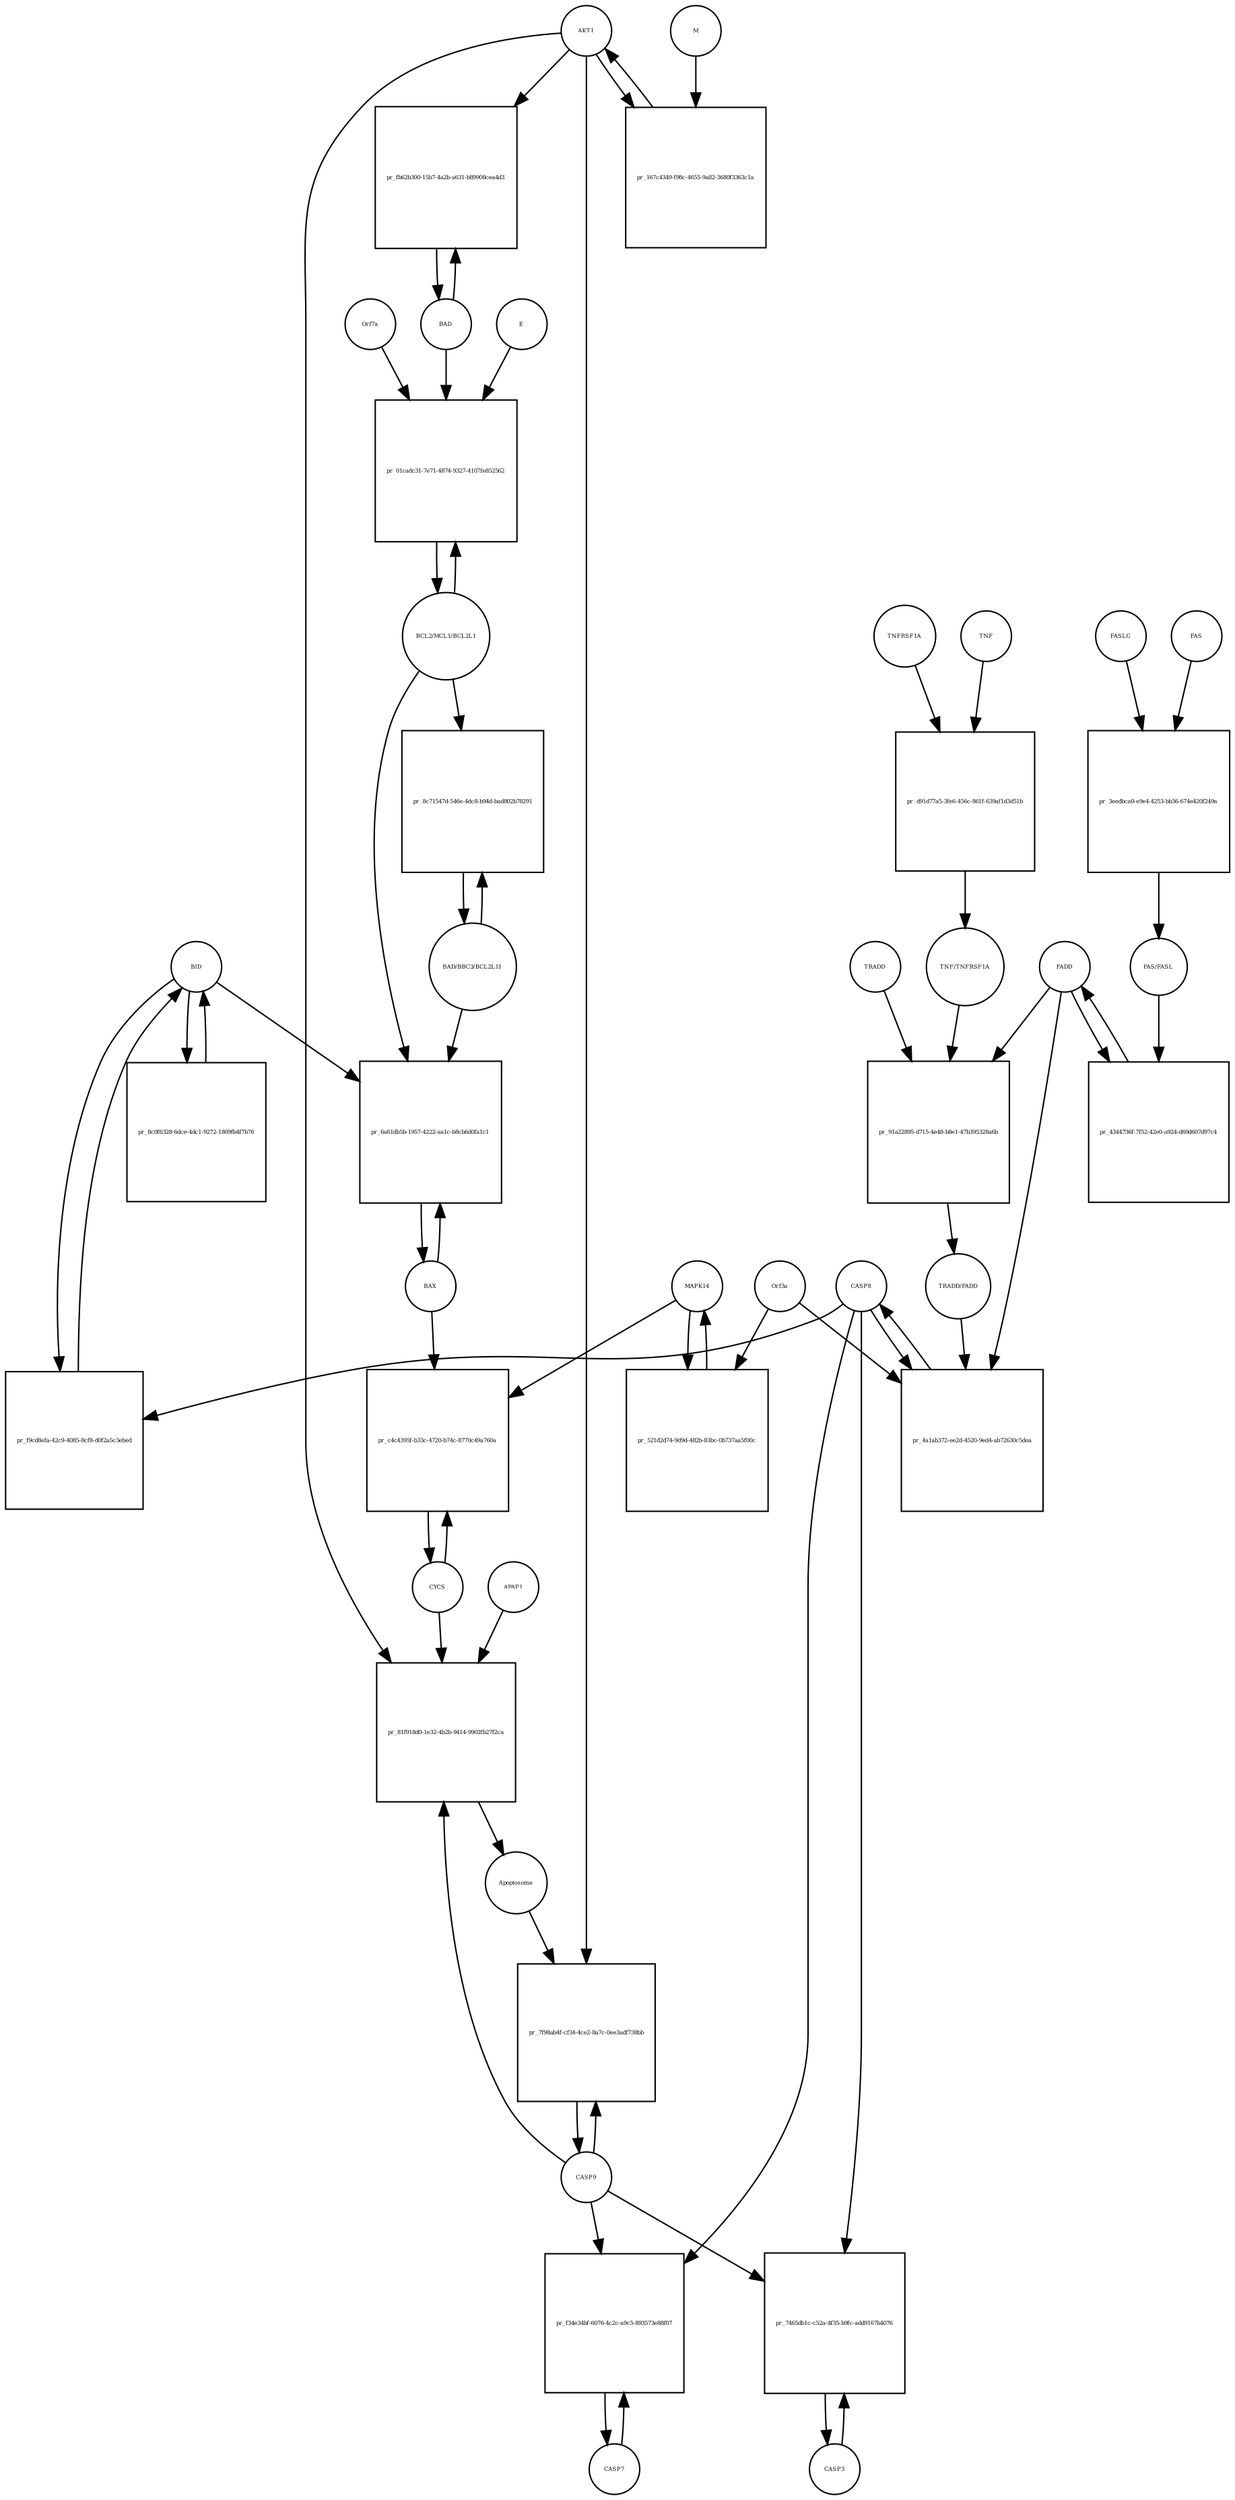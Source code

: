 strict digraph  {
BID [annotation="", bipartite=0, cls=macromolecule, fontsize=4, label=BID, shape=circle];
"pr_f9cd8efa-42c9-4085-8cf8-d0f2a5c3ebed" [annotation="", bipartite=1, cls=process, fontsize=4, label="pr_f9cd8efa-42c9-4085-8cf8-d0f2a5c3ebed", shape=square];
CASP8 [annotation="urn_miriam_hgnc_1509|urn_miriam_hgnc.symbol_CASP8|urn_miriam_doi_10.1038%2Fs41392-020-00334-0|urn_miriam_uniprot_Q14790|urn_miriam_ncbigene_841|urn_miriam_ec-code_3.4.22.61|urn_miriam_refseq_NM_001228|urn_miriam_ensembl_ENSG00000064012", bipartite=0, cls=macromolecule, fontsize=4, label=CASP8, shape=circle];
CASP9 [annotation="", bipartite=0, cls=macromolecule, fontsize=4, label=CASP9, shape=circle];
"pr_7f98ab4f-cf34-4ce2-8a7c-0ee3adf738bb" [annotation="", bipartite=1, cls=process, fontsize=4, label="pr_7f98ab4f-cf34-4ce2-8a7c-0ee3adf738bb", shape=square];
Apoptosome [annotation="", bipartite=0, cls=complex, fontsize=4, label=Apoptosome, shape=circle];
AKT1 [annotation="", bipartite=0, cls=macromolecule, fontsize=4, label=AKT1, shape=circle];
FADD [annotation="", bipartite=0, cls=macromolecule, fontsize=4, label=FADD, shape=circle];
"pr_91a22895-d715-4e48-b8e1-47b395328a6b" [annotation="", bipartite=1, cls=process, fontsize=4, label="pr_91a22895-d715-4e48-b8e1-47b395328a6b", shape=square];
TRADD [annotation="urn_miriam_ncbigene_8717|urn_miriam_ensembl_ENSG00000102871|urn_miriam_refseq_NM_001323552|urn_miriam_uniprot_Q15628|urn_miriam_hgnc_12030|urn_miriam_hgnc.symbol_TRADD", bipartite=0, cls=macromolecule, fontsize=4, label=TRADD, shape=circle];
"TRADD/FADD" [annotation="", bipartite=0, cls=complex, fontsize=4, label="TRADD/FADD", shape=circle];
"TNF/TNFRSF1A" [annotation="", bipartite=0, cls=complex, fontsize=4, label="TNF/TNFRSF1A", shape=circle];
"pr_4344736f-7f52-42e0-a924-d69d607d97c4" [annotation="", bipartite=1, cls=process, fontsize=4, label="pr_4344736f-7f52-42e0-a924-d69d607d97c4", shape=square];
"FAS/FASL" [annotation="", bipartite=0, cls=complex, fontsize=4, label="FAS/FASL", shape=circle];
"BCL2/MCL1/BCL2L1" [annotation="", bipartite=0, cls=complex, fontsize=4, label="BCL2/MCL1/BCL2L1", shape=circle];
"pr_01cadc31-7e71-4874-9327-4107fe852562" [annotation="", bipartite=1, cls=process, fontsize=4, label="pr_01cadc31-7e71-4874-9327-4107fe852562", shape=square];
Orf7a [annotation="urn_miriam_hgnc.symbol_ORF7a|urn_miriam_uniprot_Q19QW4|urn_miriam_ncbigene_1489674", bipartite=0, cls=macromolecule, fontsize=4, label=Orf7a, shape=circle];
E [annotation="urn_miriam_uniprot_P59637|urn_miriam_ncbigene_1489671|urn_miriam_hgnc.symbol_E|urn_miriam_pubmed_32785274|urn_miriam_pubmed_32818817", bipartite=0, cls=macromolecule, fontsize=4, label=E, shape=circle];
BAD [annotation="", bipartite=0, cls=macromolecule, fontsize=4, label=BAD, shape=circle];
"BAD/BBC3/BCL2L11" [annotation="", bipartite=0, cls=complex, fontsize=4, label="BAD/BBC3/BCL2L11", shape=circle];
"pr_8c71547d-546e-4dc8-b94d-bad802b78291" [annotation="", bipartite=1, cls=process, fontsize=4, label="pr_8c71547d-546e-4dc8-b94d-bad802b78291", shape=square];
TNFRSF1A [annotation="urn_miriam_ncbigene_7132|urn_miriam_refseq_NM_001065|urn_miriam_ensembl_ENSG00000067182|urn_miriam_uniprot_P19438|urn_miriam_hgnc.symbol_TNFRSF1A|urn_miriam_hgnc_11916", bipartite=0, cls=macromolecule, fontsize=4, label=TNFRSF1A, shape=circle];
"pr_d91d77a5-3fe6-456c-861f-639af1d3d51b" [annotation="", bipartite=1, cls=process, fontsize=4, label="pr_d91d77a5-3fe6-456c-861f-639af1d3d51b", shape=square];
TNF [annotation="urn_miriam_refseq_NM_000594|urn_miriam_hgnc.symbol_TNF|urn_miriam_uniprot_P01375|urn_miriam_hgnc_11892|urn_miriam_ncbigene_7124|urn_miriam_ensembl_ENSG00000232810", bipartite=0, cls=macromolecule, fontsize=4, label=TNF, shape=circle];
CYCS [annotation="urn_miriam_hgnc_19986|urn_miriam_uniprot_P99999|urn_miriam_ncbigene_54205|urn_miriam_hgnc.symbol_CYCS|urn_miriam_ensembl_ENSG00000172115|urn_miriam_refseq_NM_018947", bipartite=0, cls=macromolecule, fontsize=4, label=CYCS, shape=circle];
"pr_c4c4395f-b33c-4720-b74c-8770c49a760a" [annotation="", bipartite=1, cls=process, fontsize=4, label="pr_c4c4395f-b33c-4720-b74c-8770c49a760a", shape=square];
MAPK14 [annotation="", bipartite=0, cls=macromolecule, fontsize=4, label=MAPK14, shape=circle];
BAX [annotation="", bipartite=0, cls=macromolecule, fontsize=4, label=BAX, shape=circle];
FASLG [annotation="urn_miriam_hgnc.symbol_FASLG|urn_miriam_ncbigene_356|urn_miriam_refseq_NM_000639|urn_miriam_ensembl_ENSG00000117560|urn_miriam_uniprot_P48023|urn_miriam_hgnc_11936|urn_miriam_doi_10.1101%2F2020.12.04.412494", bipartite=0, cls=macromolecule, fontsize=4, label=FASLG, shape=circle];
"pr_3eedbca0-e9e4-4253-bb36-674e420f249a" [annotation="", bipartite=1, cls=process, fontsize=4, label="pr_3eedbca0-e9e4-4253-bb36-674e420f249a", shape=square];
FAS [annotation="urn_miriam_hgnc_11920|urn_miriam_uniprot_P25445|urn_miriam_refseq_NM_000043|urn_miriam_ensembl_ENSG00000026103|urn_miriam_ncbigene_355|urn_miriam_hgnc.symbol_FAS", bipartite=0, cls=macromolecule, fontsize=4, label=FAS, shape=circle];
"pr_521d2d74-9d9d-482b-83bc-0b737aa5f00c" [annotation="", bipartite=1, cls=process, fontsize=4, label="pr_521d2d74-9d9d-482b-83bc-0b737aa5f00c", shape=square];
Orf3a [annotation="urn_miriam_uniprot_P59637|urn_miriam_ncbigene_1489671|urn_miriam_hgnc.symbol_E|urn_miriam_pubmed_33100263|urn_miriam_pubmed_32555321|urn_miriam_ncbiprotein_YP_009724391.1", bipartite=0, cls=macromolecule, fontsize=4, label=Orf3a, shape=circle];
CASP3 [annotation=urn_miriam_pubmed_32555321, bipartite=0, cls=macromolecule, fontsize=4, label=CASP3, shape=circle];
"pr_7465db1c-c52a-4f35-b9fc-add9167b4076" [annotation="", bipartite=1, cls=process, fontsize=4, label="pr_7465db1c-c52a-4f35-b9fc-add9167b4076", shape=square];
"pr_fb62b300-15b7-4a2b-a631-b89908cea4d3" [annotation="", bipartite=1, cls=process, fontsize=4, label="pr_fb62b300-15b7-4a2b-a631-b89908cea4d3", shape=square];
"pr_6a61db5b-1957-4222-aa1c-b8cb6d0fa1c1" [annotation="", bipartite=1, cls=process, fontsize=4, label="pr_6a61db5b-1957-4222-aa1c-b8cb6d0fa1c1", shape=square];
"pr_167c4349-f98c-4655-9a82-3680f3363c1a" [annotation="", bipartite=1, cls=process, fontsize=4, label="pr_167c4349-f98c-4655-9a82-3680f3363c1a", shape=square];
M [annotation="urn_miriam_ncbiprotein_APO40582|urn_miriam_pubmed_16845612", bipartite=0, cls=macromolecule, fontsize=4, label=M, shape=circle];
"pr_81f918d0-1e32-4b2b-9414-9902fb27f2ca" [annotation="", bipartite=1, cls=process, fontsize=4, label="pr_81f918d0-1e32-4b2b-9414-9902fb27f2ca", shape=square];
APAF1 [annotation="urn_miriam_ncbigene_317|urn_miriam_hgnc_576|urn_miriam_refseq_NM_181861.1|urn_miriam_hgnc.symbol_APAF1|urn_miriam_uniprot_O14727|urn_miriam_ensembl_ENSG00000120868", bipartite=0, cls=macromolecule, fontsize=4, label=APAF1, shape=circle];
"pr_4a1ab372-ee2d-4520-9ed4-ab72630c5dea" [annotation="", bipartite=1, cls=process, fontsize=4, label="pr_4a1ab372-ee2d-4520-9ed4-ab72630c5dea", shape=square];
CASP7 [annotation="", bipartite=0, cls=macromolecule, fontsize=4, label=CASP7, shape=circle];
"pr_f34e34bf-6076-4c2c-a9c5-893573e88f07" [annotation="", bipartite=1, cls=process, fontsize=4, label="pr_f34e34bf-6076-4c2c-a9c5-893573e88f07", shape=square];
"pr_8c0f6328-6dce-4dc1-9272-1809fb4f7b76" [annotation="", bipartite=1, cls=process, fontsize=4, label="pr_8c0f6328-6dce-4dc1-9272-1809fb4f7b76", shape=square];
BID -> "pr_f9cd8efa-42c9-4085-8cf8-d0f2a5c3ebed"  [annotation="", interaction_type=consumption];
BID -> "pr_6a61db5b-1957-4222-aa1c-b8cb6d0fa1c1"  [annotation="urn_miriam_pubmed_31226023|urn_miriam_kegg.pathway_hsa04210", interaction_type=catalysis];
BID -> "pr_8c0f6328-6dce-4dc1-9272-1809fb4f7b76"  [annotation="", interaction_type=consumption];
"pr_f9cd8efa-42c9-4085-8cf8-d0f2a5c3ebed" -> BID  [annotation="", interaction_type=production];
CASP8 -> "pr_f9cd8efa-42c9-4085-8cf8-d0f2a5c3ebed"  [annotation="urn_miriam_pubmed_31226023|urn_miriam_kegg.pathway_hsa04210", interaction_type=catalysis];
CASP8 -> "pr_7465db1c-c52a-4f35-b9fc-add9167b4076"  [annotation="urn_miriam_pubmed_31226023|urn_miriam_kegg.pathway_hsa04210", interaction_type=catalysis];
CASP8 -> "pr_4a1ab372-ee2d-4520-9ed4-ab72630c5dea"  [annotation="", interaction_type=consumption];
CASP8 -> "pr_f34e34bf-6076-4c2c-a9c5-893573e88f07"  [annotation="urn_miriam_pubmed_31226023|urn_miriam_kegg.pathway_hsa04210", interaction_type=catalysis];
CASP9 -> "pr_7f98ab4f-cf34-4ce2-8a7c-0ee3adf738bb"  [annotation="", interaction_type=consumption];
CASP9 -> "pr_7465db1c-c52a-4f35-b9fc-add9167b4076"  [annotation="urn_miriam_pubmed_31226023|urn_miriam_kegg.pathway_hsa04210", interaction_type=catalysis];
CASP9 -> "pr_81f918d0-1e32-4b2b-9414-9902fb27f2ca"  [annotation="", interaction_type=consumption];
CASP9 -> "pr_f34e34bf-6076-4c2c-a9c5-893573e88f07"  [annotation="urn_miriam_pubmed_31226023|urn_miriam_kegg.pathway_hsa04210", interaction_type=catalysis];
"pr_7f98ab4f-cf34-4ce2-8a7c-0ee3adf738bb" -> CASP9  [annotation="", interaction_type=production];
Apoptosome -> "pr_7f98ab4f-cf34-4ce2-8a7c-0ee3adf738bb"  [annotation="urn_miriam_pubmed_31226023|urn_miriam_kegg.pathway_hsa04210", interaction_type=catalysis];
AKT1 -> "pr_7f98ab4f-cf34-4ce2-8a7c-0ee3adf738bb"  [annotation="urn_miriam_pubmed_31226023|urn_miriam_kegg.pathway_hsa04210", interaction_type=inhibition];
AKT1 -> "pr_fb62b300-15b7-4a2b-a631-b89908cea4d3"  [annotation="urn_miriam_pubmed_15694340|urn_miriam_kegg.pathway_hsa04210", interaction_type=inhibition];
AKT1 -> "pr_167c4349-f98c-4655-9a82-3680f3363c1a"  [annotation="", interaction_type=consumption];
AKT1 -> "pr_81f918d0-1e32-4b2b-9414-9902fb27f2ca"  [annotation="urn_miriam_pubmed_31226023|urn_miriam_kegg.pathway_hsa04210", interaction_type=inhibition];
FADD -> "pr_91a22895-d715-4e48-b8e1-47b395328a6b"  [annotation="", interaction_type=consumption];
FADD -> "pr_4344736f-7f52-42e0-a924-d69d607d97c4"  [annotation="", interaction_type=consumption];
FADD -> "pr_4a1ab372-ee2d-4520-9ed4-ab72630c5dea"  [annotation="urn_miriam_pubmed_31226023|urn_miriam_kegg.pathway_hsa04210|urn_miriam_pubmed_32555321|urn_miriam_taxonomy_2697049", interaction_type=catalysis];
"pr_91a22895-d715-4e48-b8e1-47b395328a6b" -> "TRADD/FADD"  [annotation="", interaction_type=production];
TRADD -> "pr_91a22895-d715-4e48-b8e1-47b395328a6b"  [annotation="", interaction_type=consumption];
"TRADD/FADD" -> "pr_4a1ab372-ee2d-4520-9ed4-ab72630c5dea"  [annotation="urn_miriam_pubmed_31226023|urn_miriam_kegg.pathway_hsa04210|urn_miriam_pubmed_32555321|urn_miriam_taxonomy_2697049", interaction_type=catalysis];
"TNF/TNFRSF1A" -> "pr_91a22895-d715-4e48-b8e1-47b395328a6b"  [annotation="urn_miriam_kegg.pathway_hsa04210", interaction_type=catalysis];
"pr_4344736f-7f52-42e0-a924-d69d607d97c4" -> FADD  [annotation="", interaction_type=production];
"FAS/FASL" -> "pr_4344736f-7f52-42e0-a924-d69d607d97c4"  [annotation="urn_miriam_pubmed_31226023|urn_miriam_kegg.pathway_hsa04210", interaction_type=catalysis];
"BCL2/MCL1/BCL2L1" -> "pr_01cadc31-7e71-4874-9327-4107fe852562"  [annotation="", interaction_type=consumption];
"BCL2/MCL1/BCL2L1" -> "pr_8c71547d-546e-4dc8-b94d-bad802b78291"  [annotation=urn_miriam_pubmed_31226023, interaction_type=inhibition];
"BCL2/MCL1/BCL2L1" -> "pr_6a61db5b-1957-4222-aa1c-b8cb6d0fa1c1"  [annotation="urn_miriam_pubmed_31226023|urn_miriam_kegg.pathway_hsa04210", interaction_type=inhibition];
"pr_01cadc31-7e71-4874-9327-4107fe852562" -> "BCL2/MCL1/BCL2L1"  [annotation="", interaction_type=production];
Orf7a -> "pr_01cadc31-7e71-4874-9327-4107fe852562"  [annotation="urn_miriam_taxonomy_694009|urn_miriam_pubmed_15694340|urn_miriam_kegg.pathway_hsa04210|urn_miriam_pubmed_17428862", interaction_type=inhibition];
E -> "pr_01cadc31-7e71-4874-9327-4107fe852562"  [annotation="urn_miriam_taxonomy_694009|urn_miriam_pubmed_15694340|urn_miriam_kegg.pathway_hsa04210|urn_miriam_pubmed_17428862", interaction_type=inhibition];
BAD -> "pr_01cadc31-7e71-4874-9327-4107fe852562"  [annotation="urn_miriam_taxonomy_694009|urn_miriam_pubmed_15694340|urn_miriam_kegg.pathway_hsa04210|urn_miriam_pubmed_17428862", interaction_type=inhibition];
BAD -> "pr_fb62b300-15b7-4a2b-a631-b89908cea4d3"  [annotation="", interaction_type=consumption];
"BAD/BBC3/BCL2L11" -> "pr_8c71547d-546e-4dc8-b94d-bad802b78291"  [annotation="", interaction_type=consumption];
"BAD/BBC3/BCL2L11" -> "pr_6a61db5b-1957-4222-aa1c-b8cb6d0fa1c1"  [annotation="urn_miriam_pubmed_31226023|urn_miriam_kegg.pathway_hsa04210", interaction_type=catalysis];
"pr_8c71547d-546e-4dc8-b94d-bad802b78291" -> "BAD/BBC3/BCL2L11"  [annotation="", interaction_type=production];
TNFRSF1A -> "pr_d91d77a5-3fe6-456c-861f-639af1d3d51b"  [annotation="", interaction_type=consumption];
"pr_d91d77a5-3fe6-456c-861f-639af1d3d51b" -> "TNF/TNFRSF1A"  [annotation="", interaction_type=production];
TNF -> "pr_d91d77a5-3fe6-456c-861f-639af1d3d51b"  [annotation="", interaction_type=consumption];
CYCS -> "pr_c4c4395f-b33c-4720-b74c-8770c49a760a"  [annotation="", interaction_type=consumption];
CYCS -> "pr_81f918d0-1e32-4b2b-9414-9902fb27f2ca"  [annotation="", interaction_type=consumption];
"pr_c4c4395f-b33c-4720-b74c-8770c49a760a" -> CYCS  [annotation="", interaction_type=production];
MAPK14 -> "pr_c4c4395f-b33c-4720-b74c-8770c49a760a"  [annotation="urn_miriam_pubmed_31226023|urn_miriam_kegg.pathway_hsa04210", interaction_type=catalysis];
MAPK14 -> "pr_521d2d74-9d9d-482b-83bc-0b737aa5f00c"  [annotation="", interaction_type=consumption];
BAX -> "pr_c4c4395f-b33c-4720-b74c-8770c49a760a"  [annotation="urn_miriam_pubmed_31226023|urn_miriam_kegg.pathway_hsa04210", interaction_type=catalysis];
BAX -> "pr_6a61db5b-1957-4222-aa1c-b8cb6d0fa1c1"  [annotation="", interaction_type=consumption];
FASLG -> "pr_3eedbca0-e9e4-4253-bb36-674e420f249a"  [annotation="", interaction_type=consumption];
"pr_3eedbca0-e9e4-4253-bb36-674e420f249a" -> "FAS/FASL"  [annotation="", interaction_type=production];
FAS -> "pr_3eedbca0-e9e4-4253-bb36-674e420f249a"  [annotation="", interaction_type=consumption];
"pr_521d2d74-9d9d-482b-83bc-0b737aa5f00c" -> MAPK14  [annotation="", interaction_type=production];
Orf3a -> "pr_521d2d74-9d9d-482b-83bc-0b737aa5f00c"  [annotation="urn_miriam_pubmed_31226023|urn_miriam_taxonomy_227984", interaction_type=catalysis];
Orf3a -> "pr_4a1ab372-ee2d-4520-9ed4-ab72630c5dea"  [annotation="urn_miriam_pubmed_31226023|urn_miriam_kegg.pathway_hsa04210|urn_miriam_pubmed_32555321|urn_miriam_taxonomy_2697049", interaction_type=catalysis];
CASP3 -> "pr_7465db1c-c52a-4f35-b9fc-add9167b4076"  [annotation="", interaction_type=consumption];
"pr_7465db1c-c52a-4f35-b9fc-add9167b4076" -> CASP3  [annotation="", interaction_type=production];
"pr_fb62b300-15b7-4a2b-a631-b89908cea4d3" -> BAD  [annotation="", interaction_type=production];
"pr_6a61db5b-1957-4222-aa1c-b8cb6d0fa1c1" -> BAX  [annotation="", interaction_type=production];
"pr_167c4349-f98c-4655-9a82-3680f3363c1a" -> AKT1  [annotation="", interaction_type=production];
M -> "pr_167c4349-f98c-4655-9a82-3680f3363c1a"  [annotation="urn_miriam_pubmed_31226023|urn_miriam_taxonomy_227984", interaction_type=inhibition];
"pr_81f918d0-1e32-4b2b-9414-9902fb27f2ca" -> Apoptosome  [annotation="", interaction_type=production];
APAF1 -> "pr_81f918d0-1e32-4b2b-9414-9902fb27f2ca"  [annotation="", interaction_type=consumption];
"pr_4a1ab372-ee2d-4520-9ed4-ab72630c5dea" -> CASP8  [annotation="", interaction_type=production];
CASP7 -> "pr_f34e34bf-6076-4c2c-a9c5-893573e88f07"  [annotation="", interaction_type=consumption];
"pr_f34e34bf-6076-4c2c-a9c5-893573e88f07" -> CASP7  [annotation="", interaction_type=production];
"pr_8c0f6328-6dce-4dc1-9272-1809fb4f7b76" -> BID  [annotation="", interaction_type=production];
}
